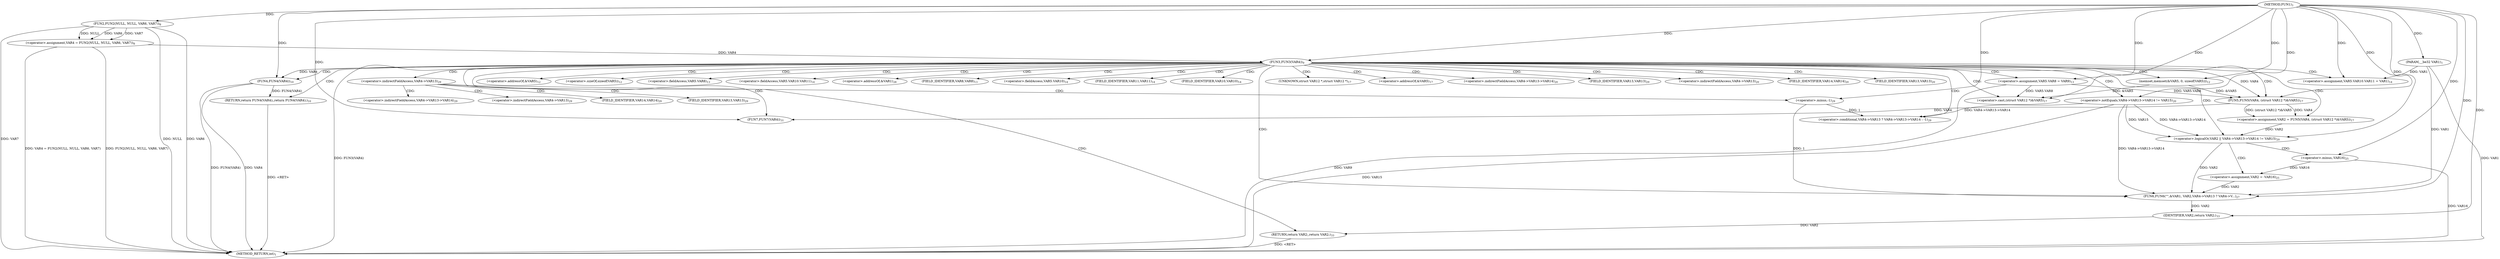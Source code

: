 digraph "FUN1" {  
"8" [label = <(METHOD,FUN1)<SUB>1</SUB>> ]
"89" [label = <(METHOD_RETURN,int)<SUB>1</SUB>> ]
"9" [label = <(PARAM,__be32 VAR1)<SUB>1</SUB>> ]
"14" [label = <(&lt;operator&gt;.assignment,VAR4 = FUN2(NULL, NULL, VAR6, VAR7))<SUB>8</SUB>> ]
"28" [label = <(memset,memset(&amp;VAR5, 0, sizeof(VAR5)))<SUB>12</SUB>> ]
"34" [label = <(&lt;operator&gt;.assignment,VAR5.VAR8 = VAR9)<SUB>13</SUB>> ]
"39" [label = <(&lt;operator&gt;.assignment,VAR5.VAR10.VAR11 = VAR1)<SUB>14</SUB>> ]
"46" [label = <(&lt;operator&gt;.assignment,VAR2 = FUN5(VAR4, (struct VAR12 *)&amp;VAR5))<SUB>17</SUB>> ]
"69" [label = <(FUN6,FUN6(&quot;&quot;,
		&amp;VAR1, VAR2,
		VAR4-&gt;VAR13 ? VAR4-&gt;V...)<SUB>27</SUB>> ]
"85" [label = <(FUN7,FUN7(VAR4))<SUB>31</SUB>> ]
"87" [label = <(RETURN,return VAR2;,return VAR2;)<SUB>33</SUB>> ]
"22" [label = <(FUN3,FUN3(VAR4))<SUB>9</SUB>> ]
"55" [label = <(&lt;operator&gt;.logicalOr,VAR2 || VAR4-&gt;VAR13-&gt;VAR14 != VAR15)<SUB>20</SUB>> ]
"88" [label = <(IDENTIFIER,VAR2,return VAR2;)<SUB>33</SUB>> ]
"16" [label = <(FUN2,FUN2(NULL, NULL, VAR6, VAR7))<SUB>8</SUB>> ]
"25" [label = <(RETURN,return FUN4(VAR4);,return FUN4(VAR4);)<SUB>10</SUB>> ]
"48" [label = <(FUN5,FUN5(VAR4, (struct VAR12 *)&amp;VAR5))<SUB>17</SUB>> ]
"65" [label = <(&lt;operator&gt;.assignment,VAR2 = -VAR16)<SUB>25</SUB>> ]
"74" [label = <(&lt;operator&gt;.conditional,VAR4-&gt;VAR13 ? VAR4-&gt;VAR13-&gt;VAR14 : -1)<SUB>29</SUB>> ]
"26" [label = <(FUN4,FUN4(VAR4))<SUB>10</SUB>> ]
"50" [label = <(&lt;operator&gt;.cast,(struct VAR12 *)&amp;VAR5)<SUB>17</SUB>> ]
"57" [label = <(&lt;operator&gt;.notEquals,VAR4-&gt;VAR13-&gt;VAR14 != VAR15)<SUB>20</SUB>> ]
"83" [label = <(&lt;operator&gt;.minus,-1)<SUB>29</SUB>> ]
"67" [label = <(&lt;operator&gt;.minus,-VAR16)<SUB>25</SUB>> ]
"29" [label = <(&lt;operator&gt;.addressOf,&amp;VAR5)<SUB>12</SUB>> ]
"32" [label = <(&lt;operator&gt;.sizeOf,sizeof(VAR5))<SUB>12</SUB>> ]
"35" [label = <(&lt;operator&gt;.fieldAccess,VAR5.VAR8)<SUB>13</SUB>> ]
"40" [label = <(&lt;operator&gt;.fieldAccess,VAR5.VAR10.VAR11)<SUB>14</SUB>> ]
"71" [label = <(&lt;operator&gt;.addressOf,&amp;VAR1)<SUB>28</SUB>> ]
"37" [label = <(FIELD_IDENTIFIER,VAR8,VAR8)<SUB>13</SUB>> ]
"41" [label = <(&lt;operator&gt;.fieldAccess,VAR5.VAR10)<SUB>14</SUB>> ]
"44" [label = <(FIELD_IDENTIFIER,VAR11,VAR11)<SUB>14</SUB>> ]
"75" [label = <(&lt;operator&gt;.indirectFieldAccess,VAR4-&gt;VAR13)<SUB>29</SUB>> ]
"78" [label = <(&lt;operator&gt;.indirectFieldAccess,VAR4-&gt;VAR13-&gt;VAR14)<SUB>29</SUB>> ]
"43" [label = <(FIELD_IDENTIFIER,VAR10,VAR10)<SUB>14</SUB>> ]
"51" [label = <(UNKNOWN,struct VAR12 *,struct VAR12 *)<SUB>17</SUB>> ]
"52" [label = <(&lt;operator&gt;.addressOf,&amp;VAR5)<SUB>17</SUB>> ]
"58" [label = <(&lt;operator&gt;.indirectFieldAccess,VAR4-&gt;VAR13-&gt;VAR14)<SUB>20</SUB>> ]
"77" [label = <(FIELD_IDENTIFIER,VAR13,VAR13)<SUB>29</SUB>> ]
"79" [label = <(&lt;operator&gt;.indirectFieldAccess,VAR4-&gt;VAR13)<SUB>29</SUB>> ]
"82" [label = <(FIELD_IDENTIFIER,VAR14,VAR14)<SUB>29</SUB>> ]
"59" [label = <(&lt;operator&gt;.indirectFieldAccess,VAR4-&gt;VAR13)<SUB>20</SUB>> ]
"62" [label = <(FIELD_IDENTIFIER,VAR14,VAR14)<SUB>20</SUB>> ]
"81" [label = <(FIELD_IDENTIFIER,VAR13,VAR13)<SUB>29</SUB>> ]
"61" [label = <(FIELD_IDENTIFIER,VAR13,VAR13)<SUB>20</SUB>> ]
  "87" -> "89"  [ label = "DDG: &lt;RET&gt;"] 
  "25" -> "89"  [ label = "DDG: &lt;RET&gt;"] 
  "9" -> "89"  [ label = "DDG: VAR1"] 
  "16" -> "89"  [ label = "DDG: NULL"] 
  "16" -> "89"  [ label = "DDG: VAR6"] 
  "14" -> "89"  [ label = "DDG: FUN2(NULL, NULL, VAR6, VAR7)"] 
  "14" -> "89"  [ label = "DDG: VAR4 = FUN2(NULL, NULL, VAR6, VAR7)"] 
  "22" -> "89"  [ label = "DDG: FUN3(VAR4)"] 
  "26" -> "89"  [ label = "DDG: VAR4"] 
  "26" -> "89"  [ label = "DDG: FUN4(VAR4)"] 
  "67" -> "89"  [ label = "DDG: VAR16"] 
  "16" -> "89"  [ label = "DDG: VAR7"] 
  "57" -> "89"  [ label = "DDG: VAR15"] 
  "34" -> "89"  [ label = "DDG: VAR9"] 
  "8" -> "9"  [ label = "DDG: "] 
  "16" -> "14"  [ label = "DDG: NULL"] 
  "16" -> "14"  [ label = "DDG: VAR6"] 
  "16" -> "14"  [ label = "DDG: VAR7"] 
  "8" -> "34"  [ label = "DDG: "] 
  "9" -> "39"  [ label = "DDG: VAR1"] 
  "8" -> "39"  [ label = "DDG: "] 
  "48" -> "46"  [ label = "DDG: VAR4"] 
  "48" -> "46"  [ label = "DDG: (struct VAR12 *)&amp;VAR5"] 
  "88" -> "87"  [ label = "DDG: VAR2"] 
  "8" -> "28"  [ label = "DDG: "] 
  "8" -> "69"  [ label = "DDG: "] 
  "9" -> "69"  [ label = "DDG: VAR1"] 
  "55" -> "69"  [ label = "DDG: VAR2"] 
  "65" -> "69"  [ label = "DDG: VAR2"] 
  "57" -> "69"  [ label = "DDG: VAR4-&gt;VAR13-&gt;VAR14"] 
  "83" -> "69"  [ label = "DDG: 1"] 
  "48" -> "85"  [ label = "DDG: VAR4"] 
  "8" -> "85"  [ label = "DDG: "] 
  "69" -> "88"  [ label = "DDG: VAR2"] 
  "8" -> "88"  [ label = "DDG: "] 
  "8" -> "16"  [ label = "DDG: "] 
  "14" -> "22"  [ label = "DDG: VAR4"] 
  "8" -> "22"  [ label = "DDG: "] 
  "26" -> "25"  [ label = "DDG: FUN4(VAR4)"] 
  "22" -> "48"  [ label = "DDG: VAR4"] 
  "8" -> "48"  [ label = "DDG: "] 
  "28" -> "48"  [ label = "DDG: &amp;VAR5"] 
  "34" -> "48"  [ label = "DDG: VAR5.VAR8"] 
  "46" -> "55"  [ label = "DDG: VAR2"] 
  "8" -> "55"  [ label = "DDG: "] 
  "57" -> "55"  [ label = "DDG: VAR4-&gt;VAR13-&gt;VAR14"] 
  "57" -> "55"  [ label = "DDG: VAR15"] 
  "67" -> "65"  [ label = "DDG: VAR16"] 
  "57" -> "74"  [ label = "DDG: VAR4-&gt;VAR13-&gt;VAR14"] 
  "83" -> "74"  [ label = "DDG: 1"] 
  "28" -> "50"  [ label = "DDG: &amp;VAR5"] 
  "34" -> "50"  [ label = "DDG: VAR5.VAR8"] 
  "8" -> "50"  [ label = "DDG: "] 
  "8" -> "57"  [ label = "DDG: "] 
  "8" -> "83"  [ label = "DDG: "] 
  "22" -> "26"  [ label = "DDG: VAR4"] 
  "8" -> "26"  [ label = "DDG: "] 
  "8" -> "67"  [ label = "DDG: "] 
  "22" -> "34"  [ label = "CDG: "] 
  "22" -> "48"  [ label = "CDG: "] 
  "22" -> "32"  [ label = "CDG: "] 
  "22" -> "26"  [ label = "CDG: "] 
  "22" -> "77"  [ label = "CDG: "] 
  "22" -> "51"  [ label = "CDG: "] 
  "22" -> "28"  [ label = "CDG: "] 
  "22" -> "75"  [ label = "CDG: "] 
  "22" -> "52"  [ label = "CDG: "] 
  "22" -> "37"  [ label = "CDG: "] 
  "22" -> "46"  [ label = "CDG: "] 
  "22" -> "85"  [ label = "CDG: "] 
  "22" -> "25"  [ label = "CDG: "] 
  "22" -> "69"  [ label = "CDG: "] 
  "22" -> "74"  [ label = "CDG: "] 
  "22" -> "40"  [ label = "CDG: "] 
  "22" -> "29"  [ label = "CDG: "] 
  "22" -> "50"  [ label = "CDG: "] 
  "22" -> "87"  [ label = "CDG: "] 
  "22" -> "44"  [ label = "CDG: "] 
  "22" -> "35"  [ label = "CDG: "] 
  "22" -> "43"  [ label = "CDG: "] 
  "22" -> "71"  [ label = "CDG: "] 
  "22" -> "41"  [ label = "CDG: "] 
  "22" -> "55"  [ label = "CDG: "] 
  "22" -> "39"  [ label = "CDG: "] 
  "22" -> "57"  [ label = "CDG: "] 
  "22" -> "59"  [ label = "CDG: "] 
  "22" -> "58"  [ label = "CDG: "] 
  "22" -> "61"  [ label = "CDG: "] 
  "22" -> "62"  [ label = "CDG: "] 
  "55" -> "67"  [ label = "CDG: "] 
  "55" -> "65"  [ label = "CDG: "] 
  "75" -> "81"  [ label = "CDG: "] 
  "75" -> "82"  [ label = "CDG: "] 
  "75" -> "79"  [ label = "CDG: "] 
  "75" -> "83"  [ label = "CDG: "] 
  "75" -> "78"  [ label = "CDG: "] 
}
